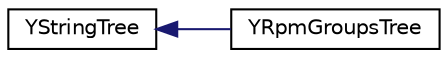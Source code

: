 digraph "Graphical Class Hierarchy"
{
 // LATEX_PDF_SIZE
  edge [fontname="Helvetica",fontsize="10",labelfontname="Helvetica",labelfontsize="10"];
  node [fontname="Helvetica",fontsize="10",shape=record];
  rankdir="LR";
  Node0 [label="YStringTree",height=0.2,width=0.4,color="black", fillcolor="white", style="filled",URL="$classYStringTree.html",tooltip=" "];
  Node0 -> Node1 [dir="back",color="midnightblue",fontsize="10",style="solid",fontname="Helvetica"];
  Node1 [label="YRpmGroupsTree",height=0.2,width=0.4,color="black", fillcolor="white", style="filled",URL="$classYRpmGroupsTree.html",tooltip=" "];
}
